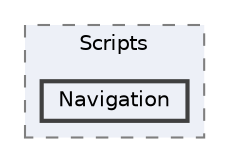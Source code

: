 digraph "/Users/peterlakatos/School/Diploma_Thesis/UnityNavigation/Assets/Scripts/Navigation"
{
 // LATEX_PDF_SIZE
  bgcolor="transparent";
  edge [fontname=Helvetica,fontsize=10,labelfontname=Helvetica,labelfontsize=10];
  node [fontname=Helvetica,fontsize=10,shape=box,height=0.2,width=0.4];
  compound=true
  subgraph clusterdir_f13b41af88cf68434578284aaf699e39 {
    graph [ bgcolor="#edf0f7", pencolor="grey50", label="Scripts", fontname=Helvetica,fontsize=10 style="filled,dashed", URL="dir_f13b41af88cf68434578284aaf699e39.html",tooltip=""]
  dir_f8b7016bab98b7e8d68388868b401d0d [label="Navigation", fillcolor="#edf0f7", color="grey25", style="filled,bold", URL="dir_f8b7016bab98b7e8d68388868b401d0d.html",tooltip=""];
  }
}
